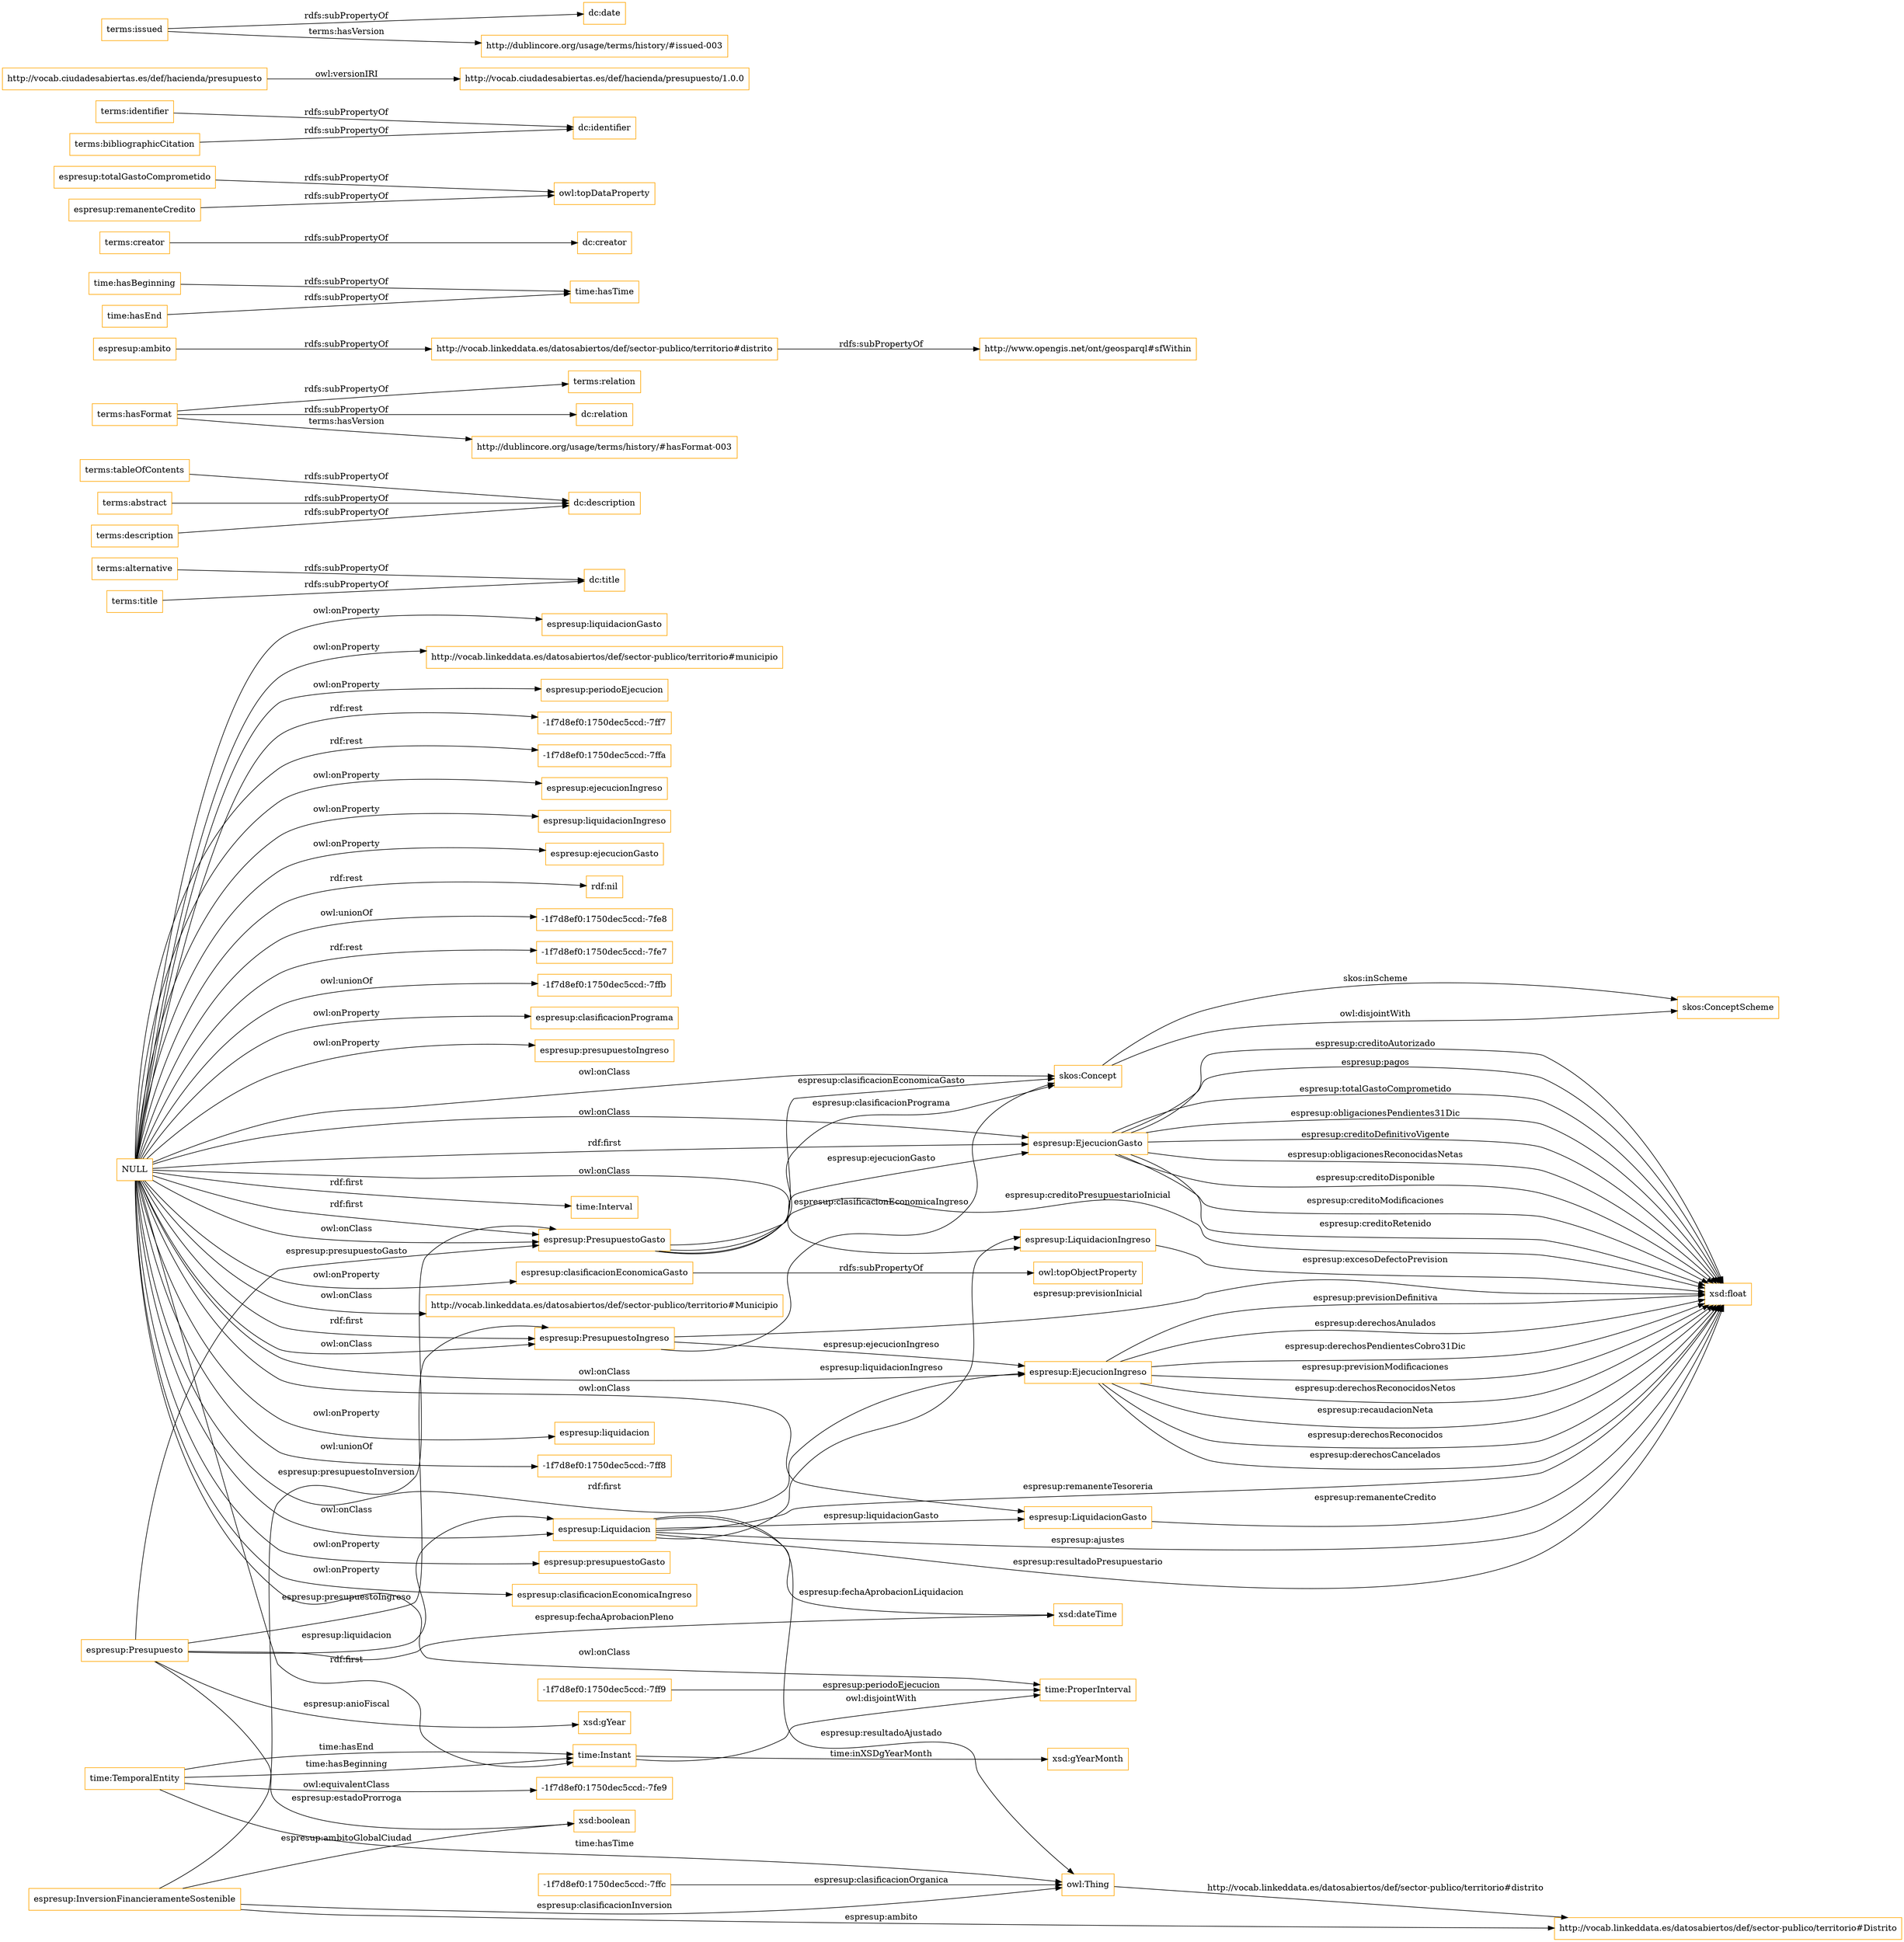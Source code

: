 digraph ar2dtool_diagram { 
rankdir=LR;
size="1501"
node [shape = rectangle, color="orange"]; "espresup:PresupuestoGasto" "espresup:EjecucionGasto" "espresup:InversionFinancieramenteSostenible" "time:ProperInterval" "espresup:LiquidacionGasto" "time:Interval" "skos:ConceptScheme" "espresup:Liquidacion" "time:TemporalEntity" "espresup:LiquidacionIngreso" "http://vocab.linkeddata.es/datosabiertos/def/sector-publico/territorio#Distrito" "espresup:Presupuesto" "-1f7d8ef0:1750dec5ccd:-7ffc" "skos:Concept" "http://vocab.linkeddata.es/datosabiertos/def/sector-publico/territorio#Municipio" "espresup:PresupuestoIngreso" "-1f7d8ef0:1750dec5ccd:-7fe9" "espresup:EjecucionIngreso" "time:Instant" "-1f7d8ef0:1750dec5ccd:-7ff9" ; /*classes style*/
	"terms:alternative" -> "dc:title" [ label = "rdfs:subPropertyOf" ];
	"terms:tableOfContents" -> "dc:description" [ label = "rdfs:subPropertyOf" ];
	"time:Instant" -> "time:ProperInterval" [ label = "owl:disjointWith" ];
	"terms:hasFormat" -> "terms:relation" [ label = "rdfs:subPropertyOf" ];
	"terms:hasFormat" -> "dc:relation" [ label = "rdfs:subPropertyOf" ];
	"terms:hasFormat" -> "http://dublincore.org/usage/terms/history/#hasFormat-003" [ label = "terms:hasVersion" ];
	"http://vocab.linkeddata.es/datosabiertos/def/sector-publico/territorio#distrito" -> "http://www.opengis.net/ont/geosparql#sfWithin" [ label = "rdfs:subPropertyOf" ];
	"time:hasBeginning" -> "time:hasTime" [ label = "rdfs:subPropertyOf" ];
	"terms:creator" -> "dc:creator" [ label = "rdfs:subPropertyOf" ];
	"terms:title" -> "dc:title" [ label = "rdfs:subPropertyOf" ];
	"espresup:totalGastoComprometido" -> "owl:topDataProperty" [ label = "rdfs:subPropertyOf" ];
	"espresup:ambito" -> "http://vocab.linkeddata.es/datosabiertos/def/sector-publico/territorio#distrito" [ label = "rdfs:subPropertyOf" ];
	"terms:abstract" -> "dc:description" [ label = "rdfs:subPropertyOf" ];
	"skos:Concept" -> "skos:ConceptScheme" [ label = "owl:disjointWith" ];
	"terms:identifier" -> "dc:identifier" [ label = "rdfs:subPropertyOf" ];
	"NULL" -> "espresup:liquidacion" [ label = "owl:onProperty" ];
	"NULL" -> "-1f7d8ef0:1750dec5ccd:-7ff8" [ label = "owl:unionOf" ];
	"NULL" -> "espresup:clasificacionEconomicaGasto" [ label = "owl:onProperty" ];
	"NULL" -> "http://vocab.linkeddata.es/datosabiertos/def/sector-publico/territorio#Municipio" [ label = "owl:onClass" ];
	"NULL" -> "espresup:presupuestoGasto" [ label = "owl:onProperty" ];
	"NULL" -> "espresup:EjecucionGasto" [ label = "owl:onClass" ];
	"NULL" -> "espresup:PresupuestoGasto" [ label = "owl:onClass" ];
	"NULL" -> "time:Instant" [ label = "rdf:first" ];
	"NULL" -> "espresup:clasificacionEconomicaIngreso" [ label = "owl:onProperty" ];
	"NULL" -> "espresup:liquidacionGasto" [ label = "owl:onProperty" ];
	"NULL" -> "espresup:Liquidacion" [ label = "owl:onClass" ];
	"NULL" -> "http://vocab.linkeddata.es/datosabiertos/def/sector-publico/territorio#municipio" [ label = "owl:onProperty" ];
	"NULL" -> "espresup:periodoEjecucion" [ label = "owl:onProperty" ];
	"NULL" -> "espresup:LiquidacionIngreso" [ label = "owl:onClass" ];
	"NULL" -> "time:Interval" [ label = "rdf:first" ];
	"NULL" -> "espresup:PresupuestoIngreso" [ label = "owl:onClass" ];
	"NULL" -> "-1f7d8ef0:1750dec5ccd:-7ff7" [ label = "rdf:rest" ];
	"NULL" -> "-1f7d8ef0:1750dec5ccd:-7ffa" [ label = "rdf:rest" ];
	"NULL" -> "espresup:ejecucionIngreso" [ label = "owl:onProperty" ];
	"NULL" -> "espresup:PresupuestoGasto" [ label = "rdf:first" ];
	"NULL" -> "espresup:liquidacionIngreso" [ label = "owl:onProperty" ];
	"NULL" -> "espresup:ejecucionGasto" [ label = "owl:onProperty" ];
	"NULL" -> "rdf:nil" [ label = "rdf:rest" ];
	"NULL" -> "-1f7d8ef0:1750dec5ccd:-7fe8" [ label = "owl:unionOf" ];
	"NULL" -> "time:ProperInterval" [ label = "owl:onClass" ];
	"NULL" -> "skos:Concept" [ label = "owl:onClass" ];
	"NULL" -> "-1f7d8ef0:1750dec5ccd:-7fe7" [ label = "rdf:rest" ];
	"NULL" -> "-1f7d8ef0:1750dec5ccd:-7ffb" [ label = "owl:unionOf" ];
	"NULL" -> "espresup:EjecucionGasto" [ label = "rdf:first" ];
	"NULL" -> "espresup:PresupuestoIngreso" [ label = "rdf:first" ];
	"NULL" -> "espresup:clasificacionPrograma" [ label = "owl:onProperty" ];
	"NULL" -> "espresup:presupuestoIngreso" [ label = "owl:onProperty" ];
	"NULL" -> "espresup:EjecucionIngreso" [ label = "rdf:first" ];
	"NULL" -> "espresup:EjecucionIngreso" [ label = "owl:onClass" ];
	"NULL" -> "espresup:LiquidacionGasto" [ label = "owl:onClass" ];
	"http://vocab.ciudadesabiertas.es/def/hacienda/presupuesto" -> "http://vocab.ciudadesabiertas.es/def/hacienda/presupuesto/1.0.0" [ label = "owl:versionIRI" ];
	"time:TemporalEntity" -> "-1f7d8ef0:1750dec5ccd:-7fe9" [ label = "owl:equivalentClass" ];
	"espresup:clasificacionEconomicaGasto" -> "owl:topObjectProperty" [ label = "rdfs:subPropertyOf" ];
	"time:hasEnd" -> "time:hasTime" [ label = "rdfs:subPropertyOf" ];
	"espresup:remanenteCredito" -> "owl:topDataProperty" [ label = "rdfs:subPropertyOf" ];
	"terms:issued" -> "dc:date" [ label = "rdfs:subPropertyOf" ];
	"terms:issued" -> "http://dublincore.org/usage/terms/history/#issued-003" [ label = "terms:hasVersion" ];
	"terms:bibliographicCitation" -> "dc:identifier" [ label = "rdfs:subPropertyOf" ];
	"terms:description" -> "dc:description" [ label = "rdfs:subPropertyOf" ];
	"time:TemporalEntity" -> "time:Instant" [ label = "time:hasEnd" ];
	"owl:Thing" -> "http://vocab.linkeddata.es/datosabiertos/def/sector-publico/territorio#Distrito" [ label = "http://vocab.linkeddata.es/datosabiertos/def/sector-publico/territorio#distrito" ];
	"time:TemporalEntity" -> "time:Instant" [ label = "time:hasBeginning" ];
	"espresup:Presupuesto" -> "xsd:boolean" [ label = "espresup:estadoProrroga" ];
	"espresup:EjecucionGasto" -> "xsd:float" [ label = "espresup:pagos" ];
	"espresup:PresupuestoGasto" -> "xsd:float" [ label = "espresup:creditoPresupuestarioInicial" ];
	"skos:Concept" -> "skos:ConceptScheme" [ label = "skos:inScheme" ];
	"espresup:Liquidacion" -> "xsd:dateTime" [ label = "espresup:fechaAprobacionLiquidacion" ];
	"espresup:EjecucionGasto" -> "xsd:float" [ label = "espresup:totalGastoComprometido" ];
	"espresup:Liquidacion" -> "espresup:LiquidacionIngreso" [ label = "espresup:liquidacionIngreso" ];
	"espresup:PresupuestoIngreso" -> "skos:Concept" [ label = "espresup:clasificacionEconomicaIngreso" ];
	"espresup:InversionFinancieramenteSostenible" -> "xsd:boolean" [ label = "espresup:ambitoGlobalCiudad" ];
	"espresup:LiquidacionGasto" -> "xsd:float" [ label = "espresup:remanenteCredito" ];
	"espresup:Presupuesto" -> "xsd:dateTime" [ label = "espresup:fechaAprobacionPleno" ];
	"espresup:EjecucionGasto" -> "xsd:float" [ label = "espresup:obligacionesPendientes31Dic" ];
	"-1f7d8ef0:1750dec5ccd:-7ff9" -> "time:ProperInterval" [ label = "espresup:periodoEjecucion" ];
	"espresup:PresupuestoGasto" -> "skos:Concept" [ label = "espresup:clasificacionPrograma" ];
	"espresup:PresupuestoIngreso" -> "espresup:EjecucionIngreso" [ label = "espresup:ejecucionIngreso" ];
	"espresup:EjecucionIngreso" -> "xsd:float" [ label = "espresup:previsionModificaciones" ];
	"espresup:EjecucionIngreso" -> "xsd:float" [ label = "espresup:derechosReconocidosNetos" ];
	"espresup:Presupuesto" -> "espresup:PresupuestoIngreso" [ label = "espresup:presupuestoIngreso" ];
	"espresup:Liquidacion" -> "xsd:float" [ label = "espresup:remanenteTesoreria" ];
	"espresup:EjecucionGasto" -> "xsd:float" [ label = "espresup:creditoDefinitivoVigente" ];
	"espresup:InversionFinancieramenteSostenible" -> "espresup:PresupuestoGasto" [ label = "espresup:presupuestoInversion" ];
	"time:TemporalEntity" -> "owl:Thing" [ label = "time:hasTime" ];
	"espresup:EjecucionIngreso" -> "xsd:float" [ label = "espresup:recaudacionNeta" ];
	"time:Instant" -> "xsd:gYearMonth" [ label = "time:inXSDgYearMonth" ];
	"espresup:Presupuesto" -> "espresup:Liquidacion" [ label = "espresup:liquidacion" ];
	"-1f7d8ef0:1750dec5ccd:-7ffc" -> "owl:Thing" [ label = "espresup:clasificacionOrganica" ];
	"espresup:InversionFinancieramenteSostenible" -> "http://vocab.linkeddata.es/datosabiertos/def/sector-publico/territorio#Distrito" [ label = "espresup:ambito" ];
	"espresup:EjecucionIngreso" -> "xsd:float" [ label = "espresup:derechosReconocidos" ];
	"espresup:PresupuestoGasto" -> "skos:Concept" [ label = "espresup:clasificacionEconomicaGasto" ];
	"espresup:PresupuestoGasto" -> "espresup:EjecucionGasto" [ label = "espresup:ejecucionGasto" ];
	"espresup:Liquidacion" -> "xsd:float" [ label = "espresup:ajustes" ];
	"espresup:Presupuesto" -> "espresup:PresupuestoGasto" [ label = "espresup:presupuestoGasto" ];
	"espresup:EjecucionGasto" -> "xsd:float" [ label = "espresup:obligacionesReconocidasNetas" ];
	"espresup:Liquidacion" -> "espresup:LiquidacionGasto" [ label = "espresup:liquidacionGasto" ];
	"espresup:EjecucionIngreso" -> "xsd:float" [ label = "espresup:derechosCancelados" ];
	"espresup:LiquidacionIngreso" -> "xsd:float" [ label = "espresup:excesoDefectoPrevision" ];
	"espresup:PresupuestoIngreso" -> "xsd:float" [ label = "espresup:previsionInicial" ];
	"espresup:EjecucionGasto" -> "xsd:float" [ label = "espresup:creditoDisponible" ];
	"espresup:EjecucionIngreso" -> "xsd:float" [ label = "espresup:previsionDefinitiva" ];
	"espresup:EjecucionGasto" -> "xsd:float" [ label = "espresup:creditoModificaciones" ];
	"espresup:Liquidacion" -> "owl:Thing" [ label = "espresup:resultadoAjustado" ];
	"espresup:EjecucionIngreso" -> "xsd:float" [ label = "espresup:derechosAnulados" ];
	"espresup:EjecucionIngreso" -> "xsd:float" [ label = "espresup:derechosPendientesCobro31Dic" ];
	"espresup:Liquidacion" -> "xsd:float" [ label = "espresup:resultadoPresupuestario" ];
	"espresup:InversionFinancieramenteSostenible" -> "owl:Thing" [ label = "espresup:clasificacionInversion" ];
	"espresup:EjecucionGasto" -> "xsd:float" [ label = "espresup:creditoRetenido" ];
	"espresup:EjecucionGasto" -> "xsd:float" [ label = "espresup:creditoAutorizado" ];
	"espresup:Presupuesto" -> "xsd:gYear" [ label = "espresup:anioFiscal" ];

}
